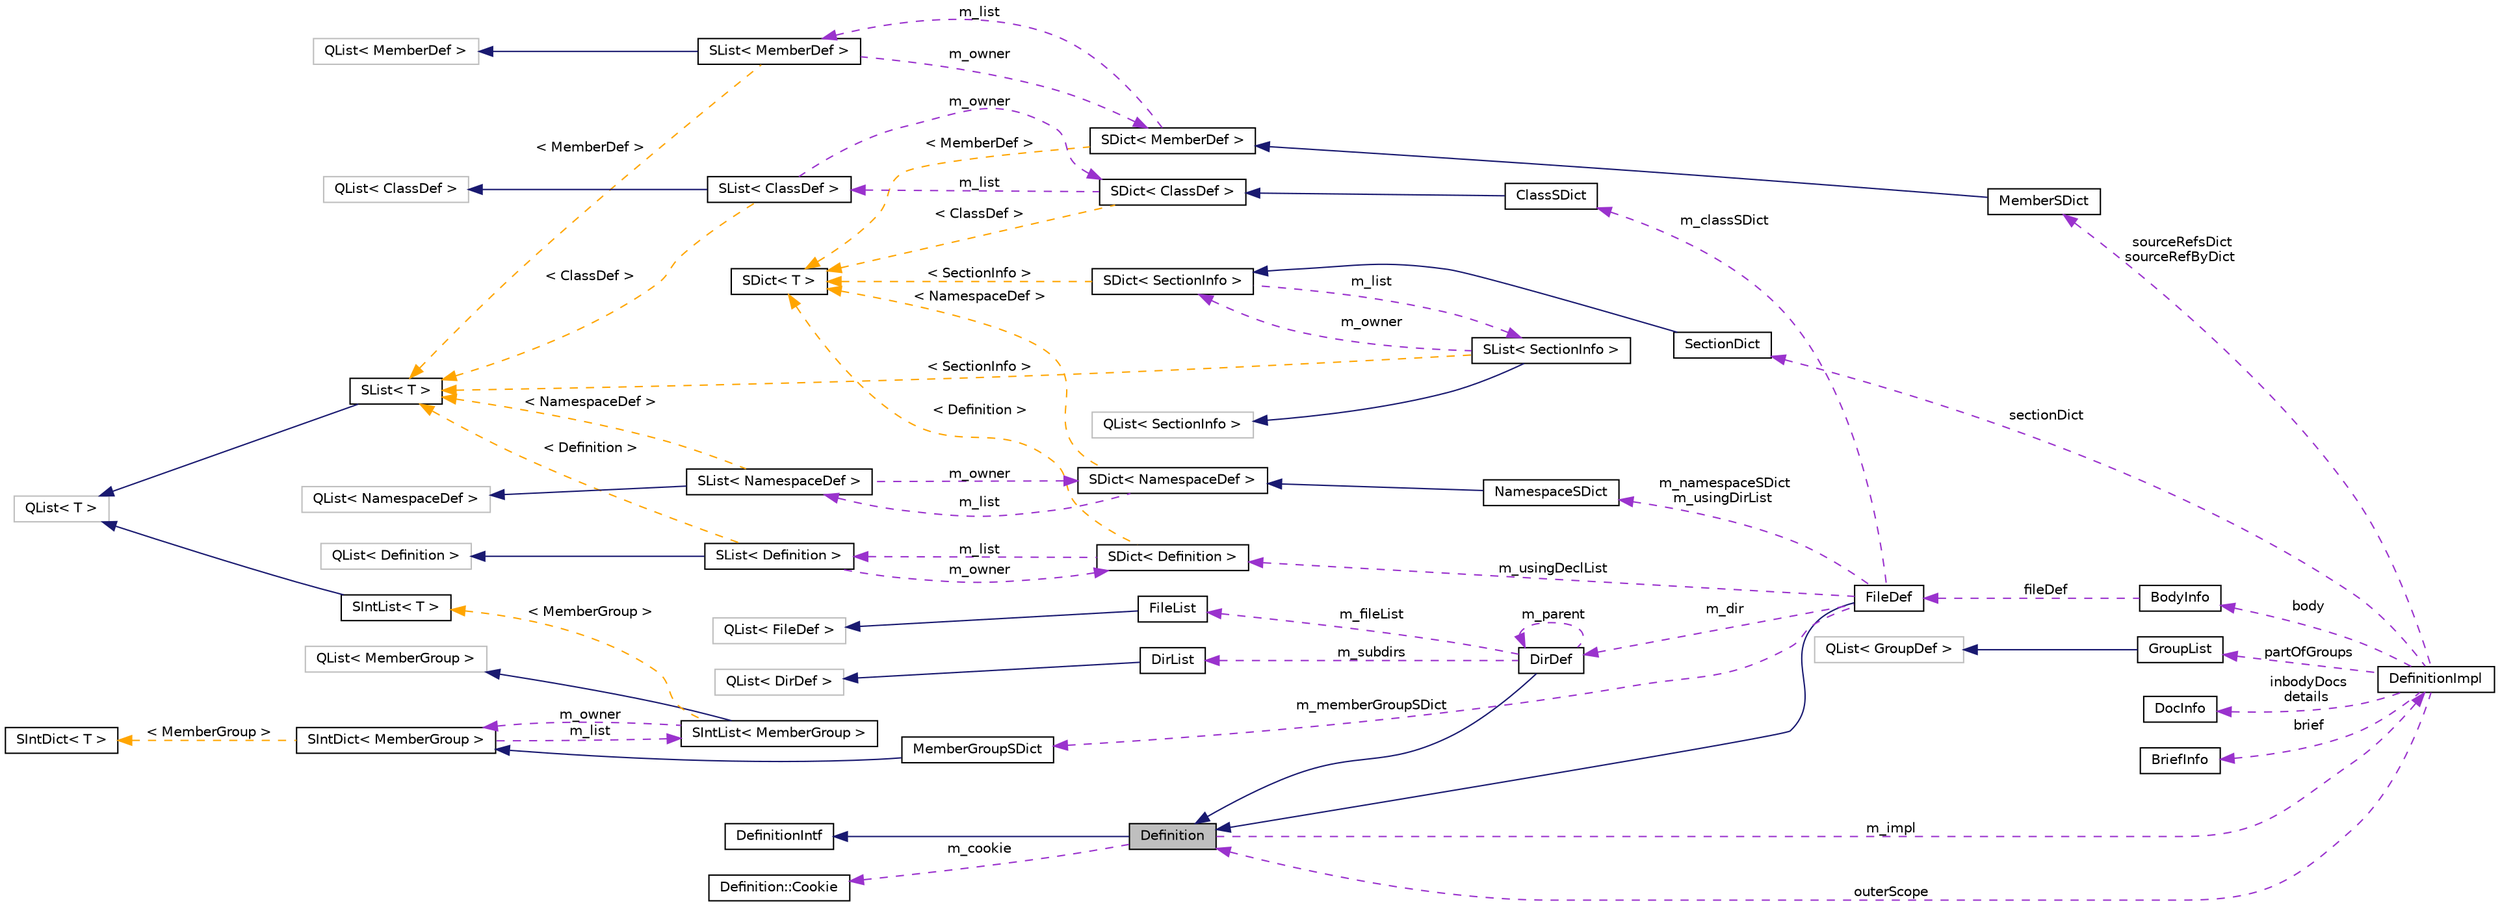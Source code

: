 digraph "Definition"
{
 // INTERACTIVE_SVG=YES
  edge [fontname="Helvetica",fontsize="10",labelfontname="Helvetica",labelfontsize="10"];
  node [fontname="Helvetica",fontsize="10",shape=record];
  rankdir="LR";
  Node9 [label="Definition",height=0.2,width=0.4,color="black", fillcolor="grey75", style="filled", fontcolor="black"];
  Node10 -> Node9 [dir="back",color="midnightblue",fontsize="10",style="solid",fontname="Helvetica"];
  Node10 [label="DefinitionIntf",height=0.2,width=0.4,color="black", fillcolor="white", style="filled",URL="$d9/d4a/class_definition_intf.html",tooltip="Abstract interface for a Definition or DefinitionList. "];
  Node11 -> Node9 [dir="back",color="darkorchid3",fontsize="10",style="dashed",label=" m_cookie" ,fontname="Helvetica"];
  Node11 [label="Definition::Cookie",height=0.2,width=0.4,color="black", fillcolor="white", style="filled",URL="$d1/d2f/struct_definition_1_1_cookie.html"];
  Node12 -> Node9 [dir="back",color="darkorchid3",fontsize="10",style="dashed",label=" m_impl" ,fontname="Helvetica"];
  Node12 [label="DefinitionImpl",height=0.2,width=0.4,color="black", fillcolor="white", style="filled",URL="$d3/ddf/class_definition_impl.html",tooltip="Private data associated with a Symbol Definition object. "];
  Node13 -> Node12 [dir="back",color="darkorchid3",fontsize="10",style="dashed",label=" sectionDict" ,fontname="Helvetica"];
  Node13 [label="SectionDict",height=0.2,width=0.4,color="black", fillcolor="white", style="filled",URL="$de/d9a/class_section_dict.html",tooltip="Unsorted dictionary of SectionInfo objects. "];
  Node14 -> Node13 [dir="back",color="midnightblue",fontsize="10",style="solid",fontname="Helvetica"];
  Node14 [label="SDict\< SectionInfo \>",height=0.2,width=0.4,color="black", fillcolor="white", style="filled",URL="$d1/d50/class_s_dict.html"];
  Node15 -> Node14 [dir="back",color="darkorchid3",fontsize="10",style="dashed",label=" m_list" ,fontname="Helvetica"];
  Node15 [label="SList\< SectionInfo \>",height=0.2,width=0.4,color="black", fillcolor="white", style="filled",URL="$df/dce/class_s_list.html"];
  Node16 -> Node15 [dir="back",color="midnightblue",fontsize="10",style="solid",fontname="Helvetica"];
  Node16 [label="QList\< SectionInfo \>",height=0.2,width=0.4,color="grey75", fillcolor="white", style="filled"];
  Node14 -> Node15 [dir="back",color="darkorchid3",fontsize="10",style="dashed",label=" m_owner" ,fontname="Helvetica"];
  Node17 -> Node15 [dir="back",color="orange",fontsize="10",style="dashed",label=" \< SectionInfo \>" ,fontname="Helvetica"];
  Node17 [label="SList\< T \>",height=0.2,width=0.4,color="black", fillcolor="white", style="filled",URL="$df/dce/class_s_list.html",tooltip="internal wrapper class that redirects compareValues() to the dictionary "];
  Node18 -> Node17 [dir="back",color="midnightblue",fontsize="10",style="solid",fontname="Helvetica"];
  Node18 [label="QList\< T \>",height=0.2,width=0.4,color="grey75", fillcolor="white", style="filled"];
  Node19 -> Node14 [dir="back",color="orange",fontsize="10",style="dashed",label=" \< SectionInfo \>" ,fontname="Helvetica"];
  Node19 [label="SDict\< T \>",height=0.2,width=0.4,color="black", fillcolor="white", style="filled",URL="$d1/d50/class_s_dict.html",tooltip="Ordered dictionary of elements of type T. "];
  Node20 -> Node12 [dir="back",color="darkorchid3",fontsize="10",style="dashed",label=" body" ,fontname="Helvetica"];
  Node20 [label="BodyInfo",height=0.2,width=0.4,color="black", fillcolor="white", style="filled",URL="$db/dab/struct_body_info.html",tooltip="Data associated with description found in the body. "];
  Node21 -> Node20 [dir="back",color="darkorchid3",fontsize="10",style="dashed",label=" fileDef" ,fontname="Helvetica"];
  Node21 [label="FileDef",height=0.2,width=0.4,color="black", fillcolor="white", style="filled",URL="$de/db0/class_file_def.html",tooltip="A model of a file symbol. "];
  Node9 -> Node21 [dir="back",color="midnightblue",fontsize="10",style="solid",fontname="Helvetica"];
  Node22 -> Node21 [dir="back",color="darkorchid3",fontsize="10",style="dashed",label=" m_classSDict" ,fontname="Helvetica"];
  Node22 [label="ClassSDict",height=0.2,width=0.4,color="black", fillcolor="white", style="filled",URL="$d9/d3d/class_class_s_dict.html",tooltip="A sorted dictionary of ClassDef objects. "];
  Node23 -> Node22 [dir="back",color="midnightblue",fontsize="10",style="solid",fontname="Helvetica"];
  Node23 [label="SDict\< ClassDef \>",height=0.2,width=0.4,color="black", fillcolor="white", style="filled",URL="$d1/d50/class_s_dict.html"];
  Node24 -> Node23 [dir="back",color="darkorchid3",fontsize="10",style="dashed",label=" m_list" ,fontname="Helvetica"];
  Node24 [label="SList\< ClassDef \>",height=0.2,width=0.4,color="black", fillcolor="white", style="filled",URL="$df/dce/class_s_list.html"];
  Node25 -> Node24 [dir="back",color="midnightblue",fontsize="10",style="solid",fontname="Helvetica"];
  Node25 [label="QList\< ClassDef \>",height=0.2,width=0.4,color="grey75", fillcolor="white", style="filled"];
  Node23 -> Node24 [dir="back",color="darkorchid3",fontsize="10",style="dashed",label=" m_owner" ,fontname="Helvetica"];
  Node17 -> Node24 [dir="back",color="orange",fontsize="10",style="dashed",label=" \< ClassDef \>" ,fontname="Helvetica"];
  Node19 -> Node23 [dir="back",color="orange",fontsize="10",style="dashed",label=" \< ClassDef \>" ,fontname="Helvetica"];
  Node26 -> Node21 [dir="back",color="darkorchid3",fontsize="10",style="dashed",label=" m_usingDeclList" ,fontname="Helvetica"];
  Node26 [label="SDict\< Definition \>",height=0.2,width=0.4,color="black", fillcolor="white", style="filled",URL="$d1/d50/class_s_dict.html"];
  Node27 -> Node26 [dir="back",color="darkorchid3",fontsize="10",style="dashed",label=" m_list" ,fontname="Helvetica"];
  Node27 [label="SList\< Definition \>",height=0.2,width=0.4,color="black", fillcolor="white", style="filled",URL="$df/dce/class_s_list.html"];
  Node28 -> Node27 [dir="back",color="midnightblue",fontsize="10",style="solid",fontname="Helvetica"];
  Node28 [label="QList\< Definition \>",height=0.2,width=0.4,color="grey75", fillcolor="white", style="filled"];
  Node26 -> Node27 [dir="back",color="darkorchid3",fontsize="10",style="dashed",label=" m_owner" ,fontname="Helvetica"];
  Node17 -> Node27 [dir="back",color="orange",fontsize="10",style="dashed",label=" \< Definition \>" ,fontname="Helvetica"];
  Node19 -> Node26 [dir="back",color="orange",fontsize="10",style="dashed",label=" \< Definition \>" ,fontname="Helvetica"];
  Node29 -> Node21 [dir="back",color="darkorchid3",fontsize="10",style="dashed",label=" m_memberGroupSDict" ,fontname="Helvetica"];
  Node29 [label="MemberGroupSDict",height=0.2,width=0.4,color="black", fillcolor="white", style="filled",URL="$dc/d1e/class_member_group_s_dict.html",tooltip="A sorted dictionary of MemberGroup objects. "];
  Node30 -> Node29 [dir="back",color="midnightblue",fontsize="10",style="solid",fontname="Helvetica"];
  Node30 [label="SIntDict\< MemberGroup \>",height=0.2,width=0.4,color="black", fillcolor="white", style="filled",URL="$d0/d9f/class_s_int_dict.html"];
  Node31 -> Node30 [dir="back",color="darkorchid3",fontsize="10",style="dashed",label=" m_list" ,fontname="Helvetica"];
  Node31 [label="SIntList\< MemberGroup \>",height=0.2,width=0.4,color="black", fillcolor="white", style="filled",URL="$d8/d9a/class_s_int_list.html"];
  Node32 -> Node31 [dir="back",color="midnightblue",fontsize="10",style="solid",fontname="Helvetica"];
  Node32 [label="QList\< MemberGroup \>",height=0.2,width=0.4,color="grey75", fillcolor="white", style="filled"];
  Node30 -> Node31 [dir="back",color="darkorchid3",fontsize="10",style="dashed",label=" m_owner" ,fontname="Helvetica"];
  Node33 -> Node31 [dir="back",color="orange",fontsize="10",style="dashed",label=" \< MemberGroup \>" ,fontname="Helvetica"];
  Node33 [label="SIntList\< T \>",height=0.2,width=0.4,color="black", fillcolor="white", style="filled",URL="$d8/d9a/class_s_int_list.html",tooltip="internal wrapper class that redirects compareValues() to the dictionary "];
  Node18 -> Node33 [dir="back",color="midnightblue",fontsize="10",style="solid",fontname="Helvetica"];
  Node34 -> Node30 [dir="back",color="orange",fontsize="10",style="dashed",label=" \< MemberGroup \>" ,fontname="Helvetica"];
  Node34 [label="SIntDict\< T \>",height=0.2,width=0.4,color="black", fillcolor="white", style="filled",URL="$d0/d9f/class_s_int_dict.html",tooltip="Ordered dictionary of elements of type T. "];
  Node35 -> Node21 [dir="back",color="darkorchid3",fontsize="10",style="dashed",label=" m_dir" ,fontname="Helvetica"];
  Node35 [label="DirDef",height=0.2,width=0.4,color="black", fillcolor="white", style="filled",URL="$d4/dd4/class_dir_def.html",tooltip="A model of a directory symbol. "];
  Node9 -> Node35 [dir="back",color="midnightblue",fontsize="10",style="solid",fontname="Helvetica"];
  Node36 -> Node35 [dir="back",color="darkorchid3",fontsize="10",style="dashed",label=" m_subdirs" ,fontname="Helvetica"];
  Node36 [label="DirList",height=0.2,width=0.4,color="black", fillcolor="white", style="filled",URL="$dc/d2a/class_dir_list.html",tooltip="A list of directories. "];
  Node37 -> Node36 [dir="back",color="midnightblue",fontsize="10",style="solid",fontname="Helvetica"];
  Node37 [label="QList\< DirDef \>",height=0.2,width=0.4,color="grey75", fillcolor="white", style="filled"];
  Node38 -> Node35 [dir="back",color="darkorchid3",fontsize="10",style="dashed",label=" m_fileList" ,fontname="Helvetica"];
  Node38 [label="FileList",height=0.2,width=0.4,color="black", fillcolor="white", style="filled",URL="$d0/d18/class_file_list.html",tooltip="Class representing a list of FileDef objects. "];
  Node39 -> Node38 [dir="back",color="midnightblue",fontsize="10",style="solid",fontname="Helvetica"];
  Node39 [label="QList\< FileDef \>",height=0.2,width=0.4,color="grey75", fillcolor="white", style="filled"];
  Node35 -> Node35 [dir="back",color="darkorchid3",fontsize="10",style="dashed",label=" m_parent" ,fontname="Helvetica"];
  Node40 -> Node21 [dir="back",color="darkorchid3",fontsize="10",style="dashed",label=" m_namespaceSDict\nm_usingDirList" ,fontname="Helvetica"];
  Node40 [label="NamespaceSDict",height=0.2,width=0.4,color="black", fillcolor="white", style="filled",URL="$d4/d8d/class_namespace_s_dict.html",tooltip="A sorted dictionary of NamespaceDef objects. "];
  Node41 -> Node40 [dir="back",color="midnightblue",fontsize="10",style="solid",fontname="Helvetica"];
  Node41 [label="SDict\< NamespaceDef \>",height=0.2,width=0.4,color="black", fillcolor="white", style="filled",URL="$d1/d50/class_s_dict.html"];
  Node42 -> Node41 [dir="back",color="darkorchid3",fontsize="10",style="dashed",label=" m_list" ,fontname="Helvetica"];
  Node42 [label="SList\< NamespaceDef \>",height=0.2,width=0.4,color="black", fillcolor="white", style="filled",URL="$df/dce/class_s_list.html"];
  Node43 -> Node42 [dir="back",color="midnightblue",fontsize="10",style="solid",fontname="Helvetica"];
  Node43 [label="QList\< NamespaceDef \>",height=0.2,width=0.4,color="grey75", fillcolor="white", style="filled"];
  Node41 -> Node42 [dir="back",color="darkorchid3",fontsize="10",style="dashed",label=" m_owner" ,fontname="Helvetica"];
  Node17 -> Node42 [dir="back",color="orange",fontsize="10",style="dashed",label=" \< NamespaceDef \>" ,fontname="Helvetica"];
  Node19 -> Node41 [dir="back",color="orange",fontsize="10",style="dashed",label=" \< NamespaceDef \>" ,fontname="Helvetica"];
  Node44 -> Node12 [dir="back",color="darkorchid3",fontsize="10",style="dashed",label=" sourceRefsDict\nsourceRefByDict" ,fontname="Helvetica"];
  Node44 [label="MemberSDict",height=0.2,width=0.4,color="black", fillcolor="white", style="filled",URL="$d6/dd6/class_member_s_dict.html",tooltip="A sorted dictionary of MemberDef objects. "];
  Node45 -> Node44 [dir="back",color="midnightblue",fontsize="10",style="solid",fontname="Helvetica"];
  Node45 [label="SDict\< MemberDef \>",height=0.2,width=0.4,color="black", fillcolor="white", style="filled",URL="$d1/d50/class_s_dict.html"];
  Node46 -> Node45 [dir="back",color="darkorchid3",fontsize="10",style="dashed",label=" m_list" ,fontname="Helvetica"];
  Node46 [label="SList\< MemberDef \>",height=0.2,width=0.4,color="black", fillcolor="white", style="filled",URL="$df/dce/class_s_list.html"];
  Node47 -> Node46 [dir="back",color="midnightblue",fontsize="10",style="solid",fontname="Helvetica"];
  Node47 [label="QList\< MemberDef \>",height=0.2,width=0.4,color="grey75", fillcolor="white", style="filled"];
  Node45 -> Node46 [dir="back",color="darkorchid3",fontsize="10",style="dashed",label=" m_owner" ,fontname="Helvetica"];
  Node17 -> Node46 [dir="back",color="orange",fontsize="10",style="dashed",label=" \< MemberDef \>" ,fontname="Helvetica"];
  Node19 -> Node45 [dir="back",color="orange",fontsize="10",style="dashed",label=" \< MemberDef \>" ,fontname="Helvetica"];
  Node48 -> Node12 [dir="back",color="darkorchid3",fontsize="10",style="dashed",label=" partOfGroups" ,fontname="Helvetica"];
  Node48 [label="GroupList",height=0.2,width=0.4,color="black", fillcolor="white", style="filled",URL="$d3/d3b/class_group_list.html",tooltip="A list of GroupDef objects. "];
  Node49 -> Node48 [dir="back",color="midnightblue",fontsize="10",style="solid",fontname="Helvetica"];
  Node49 [label="QList\< GroupDef \>",height=0.2,width=0.4,color="grey75", fillcolor="white", style="filled"];
  Node50 -> Node12 [dir="back",color="darkorchid3",fontsize="10",style="dashed",label=" inbodyDocs\ndetails" ,fontname="Helvetica"];
  Node50 [label="DocInfo",height=0.2,width=0.4,color="black", fillcolor="white", style="filled",URL="$d7/dd5/struct_doc_info.html",tooltip="Data associated with a detailed description. "];
  Node51 -> Node12 [dir="back",color="darkorchid3",fontsize="10",style="dashed",label=" brief" ,fontname="Helvetica"];
  Node51 [label="BriefInfo",height=0.2,width=0.4,color="black", fillcolor="white", style="filled",URL="$d0/da7/struct_brief_info.html",tooltip="Data associated with a brief description. "];
  Node9 -> Node12 [dir="back",color="darkorchid3",fontsize="10",style="dashed",label=" outerScope" ,fontname="Helvetica"];
}
